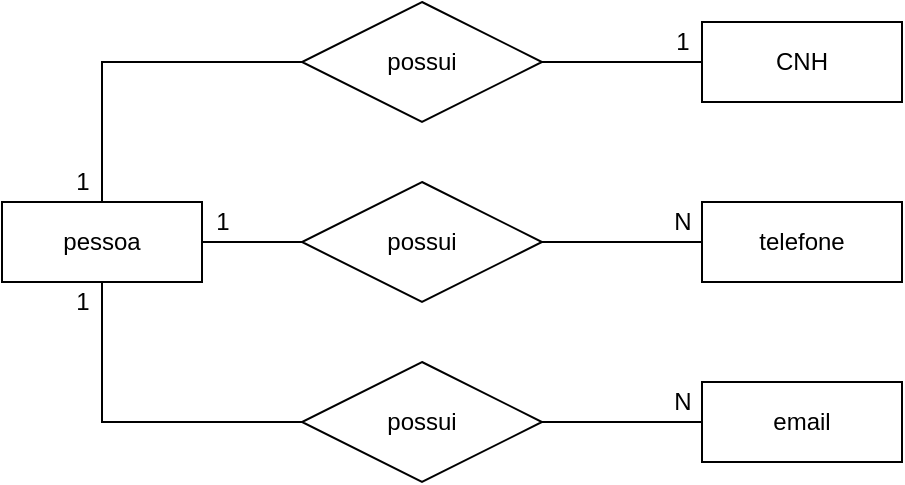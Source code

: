 <mxfile version="14.7.10" type="device" pages="2"><diagram id="uxId2I-zEtmWDdMewoAy" name="Page-1"><mxGraphModel dx="1108" dy="1212" grid="1" gridSize="10" guides="1" tooltips="1" connect="1" arrows="1" fold="1" page="1" pageScale="1" pageWidth="827" pageHeight="1169" math="0" shadow="0"><root><mxCell id="0"/><mxCell id="1" parent="0"/><mxCell id="nz2N4klk-K2zDmKd-cj9-1" style="edgeStyle=orthogonalEdgeStyle;rounded=0;orthogonalLoop=1;jettySize=auto;html=1;exitX=0.5;exitY=0;exitDx=0;exitDy=0;entryX=0;entryY=0.5;entryDx=0;entryDy=0;endArrow=none;endFill=0;" edge="1" parent="1" source="nz2N4klk-K2zDmKd-cj9-2" target="nz2N4klk-K2zDmKd-cj9-13"><mxGeometry relative="1" as="geometry"/></mxCell><mxCell id="nz2N4klk-K2zDmKd-cj9-2" value="pessoa" style="whiteSpace=wrap;html=1;align=center;" vertex="1" parent="1"><mxGeometry x="240" y="600" width="100" height="40" as="geometry"/></mxCell><mxCell id="nz2N4klk-K2zDmKd-cj9-3" value="CNH" style="whiteSpace=wrap;html=1;align=center;" vertex="1" parent="1"><mxGeometry x="590" y="510" width="100" height="40" as="geometry"/></mxCell><mxCell id="nz2N4klk-K2zDmKd-cj9-4" value="telefone" style="whiteSpace=wrap;html=1;align=center;" vertex="1" parent="1"><mxGeometry x="590" y="600" width="100" height="40" as="geometry"/></mxCell><mxCell id="nz2N4klk-K2zDmKd-cj9-5" value="email" style="whiteSpace=wrap;html=1;align=center;" vertex="1" parent="1"><mxGeometry x="590" y="690" width="100" height="40" as="geometry"/></mxCell><mxCell id="nz2N4klk-K2zDmKd-cj9-6" value="1" style="text;html=1;align=center;verticalAlign=middle;resizable=0;points=[];autosize=1;strokeColor=none;" vertex="1" parent="1"><mxGeometry x="570" y="510" width="20" height="20" as="geometry"/></mxCell><mxCell id="nz2N4klk-K2zDmKd-cj9-7" value="1" style="text;html=1;align=center;verticalAlign=middle;resizable=0;points=[];autosize=1;strokeColor=none;" vertex="1" parent="1"><mxGeometry x="270" y="580" width="20" height="20" as="geometry"/></mxCell><mxCell id="nz2N4klk-K2zDmKd-cj9-8" value="1" style="text;html=1;align=center;verticalAlign=middle;resizable=0;points=[];autosize=1;strokeColor=none;" vertex="1" parent="1"><mxGeometry x="340" y="600" width="20" height="20" as="geometry"/></mxCell><mxCell id="nz2N4klk-K2zDmKd-cj9-9" value="1" style="text;html=1;align=center;verticalAlign=middle;resizable=0;points=[];autosize=1;strokeColor=none;" vertex="1" parent="1"><mxGeometry x="270" y="640" width="20" height="20" as="geometry"/></mxCell><mxCell id="nz2N4klk-K2zDmKd-cj9-10" value="N" style="text;html=1;align=center;verticalAlign=middle;resizable=0;points=[];autosize=1;strokeColor=none;" vertex="1" parent="1"><mxGeometry x="570" y="600" width="20" height="20" as="geometry"/></mxCell><mxCell id="nz2N4klk-K2zDmKd-cj9-11" value="N" style="text;html=1;align=center;verticalAlign=middle;resizable=0;points=[];autosize=1;strokeColor=none;" vertex="1" parent="1"><mxGeometry x="570" y="690" width="20" height="20" as="geometry"/></mxCell><mxCell id="nz2N4klk-K2zDmKd-cj9-12" style="edgeStyle=orthogonalEdgeStyle;rounded=0;orthogonalLoop=1;jettySize=auto;html=1;exitX=1;exitY=0.5;exitDx=0;exitDy=0;endArrow=none;endFill=0;" edge="1" parent="1" source="nz2N4klk-K2zDmKd-cj9-13" target="nz2N4klk-K2zDmKd-cj9-3"><mxGeometry relative="1" as="geometry"/></mxCell><mxCell id="nz2N4klk-K2zDmKd-cj9-13" value="possui" style="shape=rhombus;perimeter=rhombusPerimeter;whiteSpace=wrap;html=1;align=center;" vertex="1" parent="1"><mxGeometry x="390" y="500" width="120" height="60" as="geometry"/></mxCell><mxCell id="nz2N4klk-K2zDmKd-cj9-14" style="edgeStyle=orthogonalEdgeStyle;rounded=0;orthogonalLoop=1;jettySize=auto;html=1;exitX=0;exitY=0.5;exitDx=0;exitDy=0;endArrow=none;endFill=0;" edge="1" parent="1" source="nz2N4klk-K2zDmKd-cj9-16" target="nz2N4klk-K2zDmKd-cj9-2"><mxGeometry relative="1" as="geometry"/></mxCell><mxCell id="nz2N4klk-K2zDmKd-cj9-15" style="edgeStyle=orthogonalEdgeStyle;rounded=0;orthogonalLoop=1;jettySize=auto;html=1;exitX=1;exitY=0.5;exitDx=0;exitDy=0;endArrow=none;endFill=0;" edge="1" parent="1" source="nz2N4klk-K2zDmKd-cj9-16" target="nz2N4klk-K2zDmKd-cj9-4"><mxGeometry relative="1" as="geometry"/></mxCell><mxCell id="nz2N4klk-K2zDmKd-cj9-16" value="possui" style="shape=rhombus;perimeter=rhombusPerimeter;whiteSpace=wrap;html=1;align=center;" vertex="1" parent="1"><mxGeometry x="390" y="590" width="120" height="60" as="geometry"/></mxCell><mxCell id="nz2N4klk-K2zDmKd-cj9-17" style="edgeStyle=orthogonalEdgeStyle;rounded=0;orthogonalLoop=1;jettySize=auto;html=1;exitX=0;exitY=0.5;exitDx=0;exitDy=0;endArrow=none;endFill=0;" edge="1" parent="1" source="nz2N4klk-K2zDmKd-cj9-19" target="nz2N4klk-K2zDmKd-cj9-2"><mxGeometry relative="1" as="geometry"/></mxCell><mxCell id="nz2N4klk-K2zDmKd-cj9-18" style="edgeStyle=orthogonalEdgeStyle;rounded=0;orthogonalLoop=1;jettySize=auto;html=1;exitX=1;exitY=0.5;exitDx=0;exitDy=0;endArrow=none;endFill=0;" edge="1" parent="1" source="nz2N4klk-K2zDmKd-cj9-19" target="nz2N4klk-K2zDmKd-cj9-5"><mxGeometry relative="1" as="geometry"/></mxCell><mxCell id="nz2N4klk-K2zDmKd-cj9-19" value="possui" style="shape=rhombus;perimeter=rhombusPerimeter;whiteSpace=wrap;html=1;align=center;" vertex="1" parent="1"><mxGeometry x="390" y="680" width="120" height="60" as="geometry"/></mxCell></root></mxGraphModel></diagram><diagram id="XV_bwLIBG4HHfOWpYQwI" name="Page-2"><mxGraphModel dx="950" dy="1039" grid="1" gridSize="10" guides="1" tooltips="1" connect="1" arrows="1" fold="1" page="1" pageScale="1" pageWidth="827" pageHeight="1169" math="0" shadow="0"><root><mxCell id="eDS_3yyqafqqawnedNv9-0"/><mxCell id="eDS_3yyqafqqawnedNv9-1" parent="eDS_3yyqafqqawnedNv9-0"/><mxCell id="faEELPHl4sbYayEJrWq--18" value="Pesssoas" style="shape=table;startSize=30;container=1;collapsible=1;childLayout=tableLayout;fixedRows=1;rowLines=0;fontStyle=1;align=center;resizeLast=1;" vertex="1" parent="eDS_3yyqafqqawnedNv9-1"><mxGeometry x="140" y="655" width="180" height="100" as="geometry"/></mxCell><mxCell id="faEELPHl4sbYayEJrWq--19" value="" style="shape=partialRectangle;collapsible=0;dropTarget=0;pointerEvents=0;fillColor=none;top=0;left=0;bottom=1;right=0;points=[[0,0.5],[1,0.5]];portConstraint=eastwest;" vertex="1" parent="faEELPHl4sbYayEJrWq--18"><mxGeometry y="30" width="180" height="30" as="geometry"/></mxCell><mxCell id="faEELPHl4sbYayEJrWq--20" value="PK" style="shape=partialRectangle;connectable=0;fillColor=none;top=0;left=0;bottom=0;right=0;fontStyle=1;overflow=hidden;" vertex="1" parent="faEELPHl4sbYayEJrWq--19"><mxGeometry width="30" height="30" as="geometry"/></mxCell><mxCell id="faEELPHl4sbYayEJrWq--21" value="idPessoa" style="shape=partialRectangle;connectable=0;fillColor=none;top=0;left=0;bottom=0;right=0;align=left;spacingLeft=6;fontStyle=5;overflow=hidden;" vertex="1" parent="faEELPHl4sbYayEJrWq--19"><mxGeometry x="30" width="150" height="30" as="geometry"/></mxCell><mxCell id="faEELPHl4sbYayEJrWq--22" value="" style="shape=partialRectangle;collapsible=0;dropTarget=0;pointerEvents=0;fillColor=none;top=0;left=0;bottom=0;right=0;points=[[0,0.5],[1,0.5]];portConstraint=eastwest;" vertex="1" parent="faEELPHl4sbYayEJrWq--18"><mxGeometry y="60" width="180" height="30" as="geometry"/></mxCell><mxCell id="faEELPHl4sbYayEJrWq--23" value="" style="shape=partialRectangle;connectable=0;fillColor=none;top=0;left=0;bottom=0;right=0;editable=1;overflow=hidden;" vertex="1" parent="faEELPHl4sbYayEJrWq--22"><mxGeometry width="30" height="30" as="geometry"/></mxCell><mxCell id="faEELPHl4sbYayEJrWq--24" value="Nome" style="shape=partialRectangle;connectable=0;fillColor=none;top=0;left=0;bottom=0;right=0;align=left;spacingLeft=6;overflow=hidden;" vertex="1" parent="faEELPHl4sbYayEJrWq--22"><mxGeometry x="30" width="150" height="30" as="geometry"/></mxCell><mxCell id="faEELPHl4sbYayEJrWq--25" value="Filmes" style="shape=table;startSize=30;container=1;collapsible=1;childLayout=tableLayout;fixedRows=1;rowLines=0;fontStyle=1;align=center;resizeLast=1;" vertex="1" parent="eDS_3yyqafqqawnedNv9-1"><mxGeometry x="480" y="460" width="180" height="130" as="geometry"/></mxCell><mxCell id="faEELPHl4sbYayEJrWq--26" value="" style="shape=partialRectangle;collapsible=0;dropTarget=0;pointerEvents=0;fillColor=none;top=0;left=0;bottom=1;right=0;points=[[0,0.5],[1,0.5]];portConstraint=eastwest;" vertex="1" parent="faEELPHl4sbYayEJrWq--25"><mxGeometry y="30" width="180" height="30" as="geometry"/></mxCell><mxCell id="faEELPHl4sbYayEJrWq--27" value="PK" style="shape=partialRectangle;connectable=0;fillColor=none;top=0;left=0;bottom=0;right=0;fontStyle=1;overflow=hidden;" vertex="1" parent="faEELPHl4sbYayEJrWq--26"><mxGeometry width="30" height="30" as="geometry"/></mxCell><mxCell id="faEELPHl4sbYayEJrWq--28" value="idTelefone" style="shape=partialRectangle;connectable=0;fillColor=none;top=0;left=0;bottom=0;right=0;align=left;spacingLeft=6;fontStyle=5;overflow=hidden;" vertex="1" parent="faEELPHl4sbYayEJrWq--26"><mxGeometry x="30" width="150" height="30" as="geometry"/></mxCell><mxCell id="faEELPHl4sbYayEJrWq--29" value="" style="shape=partialRectangle;collapsible=0;dropTarget=0;pointerEvents=0;fillColor=none;top=0;left=0;bottom=1;right=0;points=[[0,0.5],[1,0.5]];portConstraint=eastwest;" vertex="1" parent="faEELPHl4sbYayEJrWq--25"><mxGeometry y="60" width="180" height="30" as="geometry"/></mxCell><mxCell id="faEELPHl4sbYayEJrWq--30" value="FK" style="shape=partialRectangle;connectable=0;fillColor=none;top=0;left=0;bottom=0;right=0;fontStyle=1;overflow=hidden;" vertex="1" parent="faEELPHl4sbYayEJrWq--29"><mxGeometry width="30" height="30" as="geometry"/></mxCell><mxCell id="faEELPHl4sbYayEJrWq--31" value="idPessoa" style="shape=partialRectangle;connectable=0;fillColor=none;top=0;left=0;bottom=0;right=0;align=left;spacingLeft=6;fontStyle=5;overflow=hidden;" vertex="1" parent="faEELPHl4sbYayEJrWq--29"><mxGeometry x="30" width="150" height="30" as="geometry"/></mxCell><mxCell id="faEELPHl4sbYayEJrWq--32" value="" style="shape=partialRectangle;collapsible=0;dropTarget=0;pointerEvents=0;fillColor=none;top=0;left=0;bottom=0;right=0;points=[[0,0.5],[1,0.5]];portConstraint=eastwest;" vertex="1" parent="faEELPHl4sbYayEJrWq--25"><mxGeometry y="90" width="180" height="30" as="geometry"/></mxCell><mxCell id="faEELPHl4sbYayEJrWq--33" value="" style="shape=partialRectangle;connectable=0;fillColor=none;top=0;left=0;bottom=0;right=0;editable=1;overflow=hidden;" vertex="1" parent="faEELPHl4sbYayEJrWq--32"><mxGeometry width="30" height="30" as="geometry"/></mxCell><mxCell id="faEELPHl4sbYayEJrWq--34" value="Descrição" style="shape=partialRectangle;connectable=0;fillColor=none;top=0;left=0;bottom=0;right=0;align=left;spacingLeft=6;overflow=hidden;" vertex="1" parent="faEELPHl4sbYayEJrWq--32"><mxGeometry x="30" width="150" height="30" as="geometry"/></mxCell><mxCell id="faEELPHl4sbYayEJrWq--35" value="" style="edgeStyle=entityRelationEdgeStyle;fontSize=12;html=1;endArrow=ERoneToMany;entryX=0;entryY=0.5;entryDx=0;entryDy=0;" edge="1" parent="eDS_3yyqafqqawnedNv9-1" source="faEELPHl4sbYayEJrWq--19" target="faEELPHl4sbYayEJrWq--29"><mxGeometry width="100" height="100" relative="1" as="geometry"><mxPoint x="390" y="720" as="sourcePoint"/><mxPoint x="500" y="690" as="targetPoint"/></mxGeometry></mxCell><mxCell id="faEELPHl4sbYayEJrWq--36" value="Emails" style="shape=table;startSize=30;container=1;collapsible=1;childLayout=tableLayout;fixedRows=1;rowLines=0;fontStyle=1;align=center;resizeLast=1;" vertex="1" parent="eDS_3yyqafqqawnedNv9-1"><mxGeometry x="480" y="640" width="180" height="130" as="geometry"/></mxCell><mxCell id="faEELPHl4sbYayEJrWq--37" value="" style="shape=partialRectangle;collapsible=0;dropTarget=0;pointerEvents=0;fillColor=none;top=0;left=0;bottom=1;right=0;points=[[0,0.5],[1,0.5]];portConstraint=eastwest;" vertex="1" parent="faEELPHl4sbYayEJrWq--36"><mxGeometry y="30" width="180" height="30" as="geometry"/></mxCell><mxCell id="faEELPHl4sbYayEJrWq--38" value="PK" style="shape=partialRectangle;connectable=0;fillColor=none;top=0;left=0;bottom=0;right=0;fontStyle=1;overflow=hidden;" vertex="1" parent="faEELPHl4sbYayEJrWq--37"><mxGeometry width="30" height="30" as="geometry"/></mxCell><mxCell id="faEELPHl4sbYayEJrWq--39" value="idEmail" style="shape=partialRectangle;connectable=0;fillColor=none;top=0;left=0;bottom=0;right=0;align=left;spacingLeft=6;fontStyle=5;overflow=hidden;" vertex="1" parent="faEELPHl4sbYayEJrWq--37"><mxGeometry x="30" width="150" height="30" as="geometry"/></mxCell><mxCell id="faEELPHl4sbYayEJrWq--40" value="" style="shape=partialRectangle;collapsible=0;dropTarget=0;pointerEvents=0;fillColor=none;top=0;left=0;bottom=1;right=0;points=[[0,0.5],[1,0.5]];portConstraint=eastwest;" vertex="1" parent="faEELPHl4sbYayEJrWq--36"><mxGeometry y="60" width="180" height="30" as="geometry"/></mxCell><mxCell id="faEELPHl4sbYayEJrWq--41" value="FK" style="shape=partialRectangle;connectable=0;fillColor=none;top=0;left=0;bottom=0;right=0;fontStyle=1;overflow=hidden;" vertex="1" parent="faEELPHl4sbYayEJrWq--40"><mxGeometry width="30" height="30" as="geometry"/></mxCell><mxCell id="faEELPHl4sbYayEJrWq--42" value="idPessoa" style="shape=partialRectangle;connectable=0;fillColor=none;top=0;left=0;bottom=0;right=0;align=left;spacingLeft=6;fontStyle=5;overflow=hidden;" vertex="1" parent="faEELPHl4sbYayEJrWq--40"><mxGeometry x="30" width="150" height="30" as="geometry"/></mxCell><mxCell id="faEELPHl4sbYayEJrWq--43" value="" style="shape=partialRectangle;collapsible=0;dropTarget=0;pointerEvents=0;fillColor=none;top=0;left=0;bottom=0;right=0;points=[[0,0.5],[1,0.5]];portConstraint=eastwest;" vertex="1" parent="faEELPHl4sbYayEJrWq--36"><mxGeometry y="90" width="180" height="30" as="geometry"/></mxCell><mxCell id="faEELPHl4sbYayEJrWq--44" value="" style="shape=partialRectangle;connectable=0;fillColor=none;top=0;left=0;bottom=0;right=0;editable=1;overflow=hidden;" vertex="1" parent="faEELPHl4sbYayEJrWq--43"><mxGeometry width="30" height="30" as="geometry"/></mxCell><mxCell id="faEELPHl4sbYayEJrWq--45" value="Descrição" style="shape=partialRectangle;connectable=0;fillColor=none;top=0;left=0;bottom=0;right=0;align=left;spacingLeft=6;overflow=hidden;" vertex="1" parent="faEELPHl4sbYayEJrWq--43"><mxGeometry x="30" width="150" height="30" as="geometry"/></mxCell><mxCell id="faEELPHl4sbYayEJrWq--46" value="CNHs" style="shape=table;startSize=30;container=1;collapsible=1;childLayout=tableLayout;fixedRows=1;rowLines=0;fontStyle=1;align=center;resizeLast=1;" vertex="1" parent="eDS_3yyqafqqawnedNv9-1"><mxGeometry x="480" y="810" width="180" height="130" as="geometry"/></mxCell><mxCell id="faEELPHl4sbYayEJrWq--47" value="" style="shape=partialRectangle;collapsible=0;dropTarget=0;pointerEvents=0;fillColor=none;top=0;left=0;bottom=1;right=0;points=[[0,0.5],[1,0.5]];portConstraint=eastwest;" vertex="1" parent="faEELPHl4sbYayEJrWq--46"><mxGeometry y="30" width="180" height="30" as="geometry"/></mxCell><mxCell id="faEELPHl4sbYayEJrWq--48" value="PK" style="shape=partialRectangle;connectable=0;fillColor=none;top=0;left=0;bottom=0;right=0;fontStyle=1;overflow=hidden;" vertex="1" parent="faEELPHl4sbYayEJrWq--47"><mxGeometry width="30" height="30" as="geometry"/></mxCell><mxCell id="faEELPHl4sbYayEJrWq--49" value="idCNH" style="shape=partialRectangle;connectable=0;fillColor=none;top=0;left=0;bottom=0;right=0;align=left;spacingLeft=6;fontStyle=5;overflow=hidden;" vertex="1" parent="faEELPHl4sbYayEJrWq--47"><mxGeometry x="30" width="150" height="30" as="geometry"/></mxCell><mxCell id="faEELPHl4sbYayEJrWq--50" value="" style="shape=partialRectangle;collapsible=0;dropTarget=0;pointerEvents=0;fillColor=none;top=0;left=0;bottom=1;right=0;points=[[0,0.5],[1,0.5]];portConstraint=eastwest;" vertex="1" parent="faEELPHl4sbYayEJrWq--46"><mxGeometry y="60" width="180" height="30" as="geometry"/></mxCell><mxCell id="faEELPHl4sbYayEJrWq--51" value="FK" style="shape=partialRectangle;connectable=0;fillColor=none;top=0;left=0;bottom=0;right=0;fontStyle=1;overflow=hidden;" vertex="1" parent="faEELPHl4sbYayEJrWq--50"><mxGeometry width="30" height="30" as="geometry"/></mxCell><mxCell id="faEELPHl4sbYayEJrWq--52" value="idPessoa" style="shape=partialRectangle;connectable=0;fillColor=none;top=0;left=0;bottom=0;right=0;align=left;spacingLeft=6;fontStyle=5;overflow=hidden;" vertex="1" parent="faEELPHl4sbYayEJrWq--50"><mxGeometry x="30" width="150" height="30" as="geometry"/></mxCell><mxCell id="faEELPHl4sbYayEJrWq--53" value="" style="shape=partialRectangle;collapsible=0;dropTarget=0;pointerEvents=0;fillColor=none;top=0;left=0;bottom=0;right=0;points=[[0,0.5],[1,0.5]];portConstraint=eastwest;" vertex="1" parent="faEELPHl4sbYayEJrWq--46"><mxGeometry y="90" width="180" height="30" as="geometry"/></mxCell><mxCell id="faEELPHl4sbYayEJrWq--54" value="" style="shape=partialRectangle;connectable=0;fillColor=none;top=0;left=0;bottom=0;right=0;editable=1;overflow=hidden;" vertex="1" parent="faEELPHl4sbYayEJrWq--53"><mxGeometry width="30" height="30" as="geometry"/></mxCell><mxCell id="faEELPHl4sbYayEJrWq--55" value="Descrição" style="shape=partialRectangle;connectable=0;fillColor=none;top=0;left=0;bottom=0;right=0;align=left;spacingLeft=6;overflow=hidden;" vertex="1" parent="faEELPHl4sbYayEJrWq--53"><mxGeometry x="30" width="150" height="30" as="geometry"/></mxCell><mxCell id="faEELPHl4sbYayEJrWq--56" value="" style="edgeStyle=entityRelationEdgeStyle;fontSize=12;html=1;endArrow=ERoneToMany;" edge="1" parent="eDS_3yyqafqqawnedNv9-1" source="faEELPHl4sbYayEJrWq--19" target="faEELPHl4sbYayEJrWq--50"><mxGeometry width="100" height="100" relative="1" as="geometry"><mxPoint x="390" y="760" as="sourcePoint"/><mxPoint x="490" y="660" as="targetPoint"/></mxGeometry></mxCell><mxCell id="faEELPHl4sbYayEJrWq--57" value="" style="edgeStyle=entityRelationEdgeStyle;fontSize=12;html=1;endArrow=ERoneToMany;" edge="1" parent="eDS_3yyqafqqawnedNv9-1" source="faEELPHl4sbYayEJrWq--19" target="faEELPHl4sbYayEJrWq--40"><mxGeometry width="100" height="100" relative="1" as="geometry"><mxPoint x="390" y="760" as="sourcePoint"/><mxPoint x="490" y="660" as="targetPoint"/></mxGeometry></mxCell></root></mxGraphModel></diagram></mxfile>